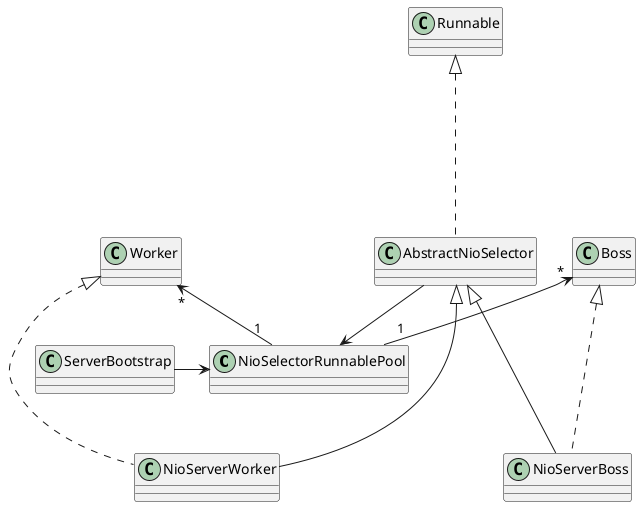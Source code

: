 @startuml

NioSelectorRunnablePool"1"-up->"*"Boss
NioSelectorRunnablePool"1"-up->"*"Worker
AbstractNioSelector..-up-|>Runnable
NioServerBoss..-up|>Boss
NioServerBoss--up-|>AbstractNioSelector
NioServerWorker..-up|>Worker
NioServerWorker--up-|>AbstractNioSelector
ServerBootstrap->NioSelectorRunnablePool
AbstractNioSelector->NioSelectorRunnablePool
@enduml